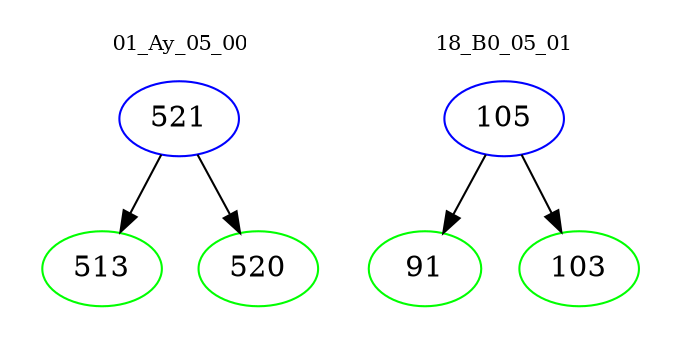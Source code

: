 digraph{
subgraph cluster_0 {
color = white
label = "01_Ay_05_00";
fontsize=10;
T0_521 [label="521", color="blue"]
T0_521 -> T0_513 [color="black"]
T0_513 [label="513", color="green"]
T0_521 -> T0_520 [color="black"]
T0_520 [label="520", color="green"]
}
subgraph cluster_1 {
color = white
label = "18_B0_05_01";
fontsize=10;
T1_105 [label="105", color="blue"]
T1_105 -> T1_91 [color="black"]
T1_91 [label="91", color="green"]
T1_105 -> T1_103 [color="black"]
T1_103 [label="103", color="green"]
}
}

